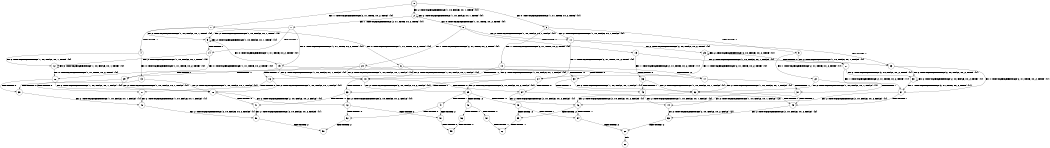 digraph BCG {
size = "7, 10.5";
center = TRUE;
node [shape = circle];
0 [peripheries = 2];
0 -> 1 [label = "EX !1 !ATOMIC_EXCH_BRANCH (2, +1, TRUE, +0, 2, TRUE) !{0}"];
0 -> 2 [label = "EX !2 !ATOMIC_EXCH_BRANCH (1, +0, FALSE, +0, 1, TRUE) !{0}"];
0 -> 3 [label = "EX !0 !ATOMIC_EXCH_BRANCH (1, +1, TRUE, +0, 2, TRUE) !{0}"];
1 -> 4 [label = "TERMINATE !1"];
1 -> 5 [label = "EX !2 !ATOMIC_EXCH_BRANCH (1, +0, FALSE, +0, 1, TRUE) !{0}"];
1 -> 6 [label = "EX !0 !ATOMIC_EXCH_BRANCH (1, +1, TRUE, +0, 2, TRUE) !{0}"];
2 -> 7 [label = "EX !1 !ATOMIC_EXCH_BRANCH (2, +1, TRUE, +0, 2, TRUE) !{0}"];
2 -> 8 [label = "EX !0 !ATOMIC_EXCH_BRANCH (1, +1, TRUE, +0, 2, TRUE) !{0}"];
2 -> 2 [label = "EX !2 !ATOMIC_EXCH_BRANCH (1, +0, FALSE, +0, 1, TRUE) !{0}"];
3 -> 9 [label = "TERMINATE !0"];
3 -> 10 [label = "EX !1 !ATOMIC_EXCH_BRANCH (2, +1, TRUE, +0, 2, TRUE) !{0}"];
3 -> 11 [label = "EX !2 !ATOMIC_EXCH_BRANCH (1, +0, FALSE, +0, 1, FALSE) !{0}"];
4 -> 12 [label = "EX !2 !ATOMIC_EXCH_BRANCH (1, +0, FALSE, +0, 1, TRUE) !{0}"];
4 -> 13 [label = "EX !0 !ATOMIC_EXCH_BRANCH (1, +1, TRUE, +0, 2, TRUE) !{0}"];
5 -> 14 [label = "TERMINATE !1"];
5 -> 15 [label = "EX !0 !ATOMIC_EXCH_BRANCH (1, +1, TRUE, +0, 2, TRUE) !{0}"];
5 -> 5 [label = "EX !2 !ATOMIC_EXCH_BRANCH (1, +0, FALSE, +0, 1, TRUE) !{0}"];
6 -> 16 [label = "TERMINATE !1"];
6 -> 17 [label = "TERMINATE !0"];
6 -> 18 [label = "EX !2 !ATOMIC_EXCH_BRANCH (1, +0, FALSE, +0, 1, FALSE) !{0}"];
7 -> 14 [label = "TERMINATE !1"];
7 -> 15 [label = "EX !0 !ATOMIC_EXCH_BRANCH (1, +1, TRUE, +0, 2, TRUE) !{0}"];
7 -> 5 [label = "EX !2 !ATOMIC_EXCH_BRANCH (1, +0, FALSE, +0, 1, TRUE) !{0}"];
8 -> 19 [label = "TERMINATE !0"];
8 -> 20 [label = "EX !1 !ATOMIC_EXCH_BRANCH (2, +1, TRUE, +0, 2, TRUE) !{0}"];
8 -> 11 [label = "EX !2 !ATOMIC_EXCH_BRANCH (1, +0, FALSE, +0, 1, FALSE) !{0}"];
9 -> 21 [label = "EX !2 !ATOMIC_EXCH_BRANCH (1, +0, FALSE, +0, 1, FALSE) !{1}"];
9 -> 22 [label = "EX !1 !ATOMIC_EXCH_BRANCH (2, +1, TRUE, +0, 2, TRUE) !{1}"];
10 -> 16 [label = "TERMINATE !1"];
10 -> 17 [label = "TERMINATE !0"];
10 -> 18 [label = "EX !2 !ATOMIC_EXCH_BRANCH (1, +0, FALSE, +0, 1, FALSE) !{0}"];
11 -> 23 [label = "TERMINATE !0"];
11 -> 24 [label = "EX !1 !ATOMIC_EXCH_BRANCH (2, +1, TRUE, +0, 2, TRUE) !{0}"];
11 -> 25 [label = "EX !2 !ATOMIC_EXCH_BRANCH (2, +0, FALSE, +0, 2, TRUE) !{0}"];
12 -> 26 [label = "EX !0 !ATOMIC_EXCH_BRANCH (1, +1, TRUE, +0, 2, TRUE) !{0}"];
12 -> 12 [label = "EX !2 !ATOMIC_EXCH_BRANCH (1, +0, FALSE, +0, 1, TRUE) !{0}"];
13 -> 27 [label = "TERMINATE !0"];
13 -> 28 [label = "EX !2 !ATOMIC_EXCH_BRANCH (1, +0, FALSE, +0, 1, FALSE) !{0}"];
14 -> 26 [label = "EX !0 !ATOMIC_EXCH_BRANCH (1, +1, TRUE, +0, 2, TRUE) !{0}"];
14 -> 12 [label = "EX !2 !ATOMIC_EXCH_BRANCH (1, +0, FALSE, +0, 1, TRUE) !{0}"];
15 -> 29 [label = "TERMINATE !1"];
15 -> 30 [label = "TERMINATE !0"];
15 -> 18 [label = "EX !2 !ATOMIC_EXCH_BRANCH (1, +0, FALSE, +0, 1, FALSE) !{0}"];
16 -> 27 [label = "TERMINATE !0"];
16 -> 28 [label = "EX !2 !ATOMIC_EXCH_BRANCH (1, +0, FALSE, +0, 1, FALSE) !{0}"];
17 -> 31 [label = "TERMINATE !1"];
17 -> 32 [label = "EX !2 !ATOMIC_EXCH_BRANCH (1, +0, FALSE, +0, 1, FALSE) !{1}"];
18 -> 33 [label = "TERMINATE !1"];
18 -> 34 [label = "TERMINATE !0"];
18 -> 35 [label = "EX !2 !ATOMIC_EXCH_BRANCH (2, +0, FALSE, +0, 2, FALSE) !{0}"];
19 -> 36 [label = "EX !1 !ATOMIC_EXCH_BRANCH (2, +1, TRUE, +0, 2, TRUE) !{1}"];
19 -> 21 [label = "EX !2 !ATOMIC_EXCH_BRANCH (1, +0, FALSE, +0, 1, FALSE) !{1}"];
20 -> 29 [label = "TERMINATE !1"];
20 -> 30 [label = "TERMINATE !0"];
20 -> 18 [label = "EX !2 !ATOMIC_EXCH_BRANCH (1, +0, FALSE, +0, 1, FALSE) !{0}"];
21 -> 37 [label = "EX !1 !ATOMIC_EXCH_BRANCH (2, +1, TRUE, +0, 2, TRUE) !{1}"];
21 -> 38 [label = "EX !2 !ATOMIC_EXCH_BRANCH (2, +0, FALSE, +0, 2, TRUE) !{1}"];
22 -> 31 [label = "TERMINATE !1"];
22 -> 32 [label = "EX !2 !ATOMIC_EXCH_BRANCH (1, +0, FALSE, +0, 1, FALSE) !{1}"];
23 -> 37 [label = "EX !1 !ATOMIC_EXCH_BRANCH (2, +1, TRUE, +0, 2, TRUE) !{1}"];
23 -> 38 [label = "EX !2 !ATOMIC_EXCH_BRANCH (2, +0, FALSE, +0, 2, TRUE) !{1}"];
24 -> 33 [label = "TERMINATE !1"];
24 -> 34 [label = "TERMINATE !0"];
24 -> 35 [label = "EX !2 !ATOMIC_EXCH_BRANCH (2, +0, FALSE, +0, 2, FALSE) !{0}"];
25 -> 23 [label = "TERMINATE !0"];
25 -> 24 [label = "EX !1 !ATOMIC_EXCH_BRANCH (2, +1, TRUE, +0, 2, TRUE) !{0}"];
25 -> 25 [label = "EX !2 !ATOMIC_EXCH_BRANCH (2, +0, FALSE, +0, 2, TRUE) !{0}"];
26 -> 39 [label = "TERMINATE !0"];
26 -> 28 [label = "EX !2 !ATOMIC_EXCH_BRANCH (1, +0, FALSE, +0, 1, FALSE) !{0}"];
27 -> 40 [label = "EX !2 !ATOMIC_EXCH_BRANCH (1, +0, FALSE, +0, 1, FALSE) !{1}"];
28 -> 41 [label = "TERMINATE !0"];
28 -> 42 [label = "EX !2 !ATOMIC_EXCH_BRANCH (2, +0, FALSE, +0, 2, FALSE) !{0}"];
29 -> 39 [label = "TERMINATE !0"];
29 -> 28 [label = "EX !2 !ATOMIC_EXCH_BRANCH (1, +0, FALSE, +0, 1, FALSE) !{0}"];
30 -> 43 [label = "TERMINATE !1"];
30 -> 32 [label = "EX !2 !ATOMIC_EXCH_BRANCH (1, +0, FALSE, +0, 1, FALSE) !{1}"];
31 -> 44 [label = "EX !2 !ATOMIC_EXCH_BRANCH (1, +0, FALSE, +0, 1, FALSE) !{2}"];
32 -> 45 [label = "TERMINATE !1"];
32 -> 46 [label = "EX !2 !ATOMIC_EXCH_BRANCH (2, +0, FALSE, +0, 2, FALSE) !{1}"];
33 -> 41 [label = "TERMINATE !0"];
33 -> 42 [label = "EX !2 !ATOMIC_EXCH_BRANCH (2, +0, FALSE, +0, 2, FALSE) !{0}"];
34 -> 45 [label = "TERMINATE !1"];
34 -> 46 [label = "EX !2 !ATOMIC_EXCH_BRANCH (2, +0, FALSE, +0, 2, FALSE) !{1}"];
35 -> 47 [label = "TERMINATE !1"];
35 -> 48 [label = "TERMINATE !2"];
35 -> 49 [label = "TERMINATE !0"];
36 -> 43 [label = "TERMINATE !1"];
36 -> 32 [label = "EX !2 !ATOMIC_EXCH_BRANCH (1, +0, FALSE, +0, 1, FALSE) !{1}"];
37 -> 45 [label = "TERMINATE !1"];
37 -> 46 [label = "EX !2 !ATOMIC_EXCH_BRANCH (2, +0, FALSE, +0, 2, FALSE) !{1}"];
38 -> 37 [label = "EX !1 !ATOMIC_EXCH_BRANCH (2, +1, TRUE, +0, 2, TRUE) !{1}"];
38 -> 38 [label = "EX !2 !ATOMIC_EXCH_BRANCH (2, +0, FALSE, +0, 2, TRUE) !{1}"];
39 -> 40 [label = "EX !2 !ATOMIC_EXCH_BRANCH (1, +0, FALSE, +0, 1, FALSE) !{1}"];
40 -> 50 [label = "EX !2 !ATOMIC_EXCH_BRANCH (2, +0, FALSE, +0, 2, FALSE) !{1}"];
41 -> 50 [label = "EX !2 !ATOMIC_EXCH_BRANCH (2, +0, FALSE, +0, 2, FALSE) !{1}"];
42 -> 51 [label = "TERMINATE !2"];
42 -> 52 [label = "TERMINATE !0"];
43 -> 44 [label = "EX !2 !ATOMIC_EXCH_BRANCH (1, +0, FALSE, +0, 1, FALSE) !{2}"];
44 -> 53 [label = "EX !2 !ATOMIC_EXCH_BRANCH (2, +0, FALSE, +0, 2, FALSE) !{2}"];
45 -> 53 [label = "EX !2 !ATOMIC_EXCH_BRANCH (2, +0, FALSE, +0, 2, FALSE) !{2}"];
46 -> 54 [label = "TERMINATE !1"];
46 -> 55 [label = "TERMINATE !2"];
47 -> 51 [label = "TERMINATE !2"];
47 -> 52 [label = "TERMINATE !0"];
48 -> 56 [label = "TERMINATE !1"];
48 -> 57 [label = "TERMINATE !0"];
49 -> 54 [label = "TERMINATE !1"];
49 -> 55 [label = "TERMINATE !2"];
50 -> 58 [label = "TERMINATE !2"];
51 -> 59 [label = "TERMINATE !0"];
52 -> 58 [label = "TERMINATE !2"];
53 -> 60 [label = "TERMINATE !2"];
54 -> 60 [label = "TERMINATE !2"];
55 -> 61 [label = "TERMINATE !1"];
56 -> 59 [label = "TERMINATE !0"];
57 -> 61 [label = "TERMINATE !1"];
60 -> 62 [label = "exit"];
}
